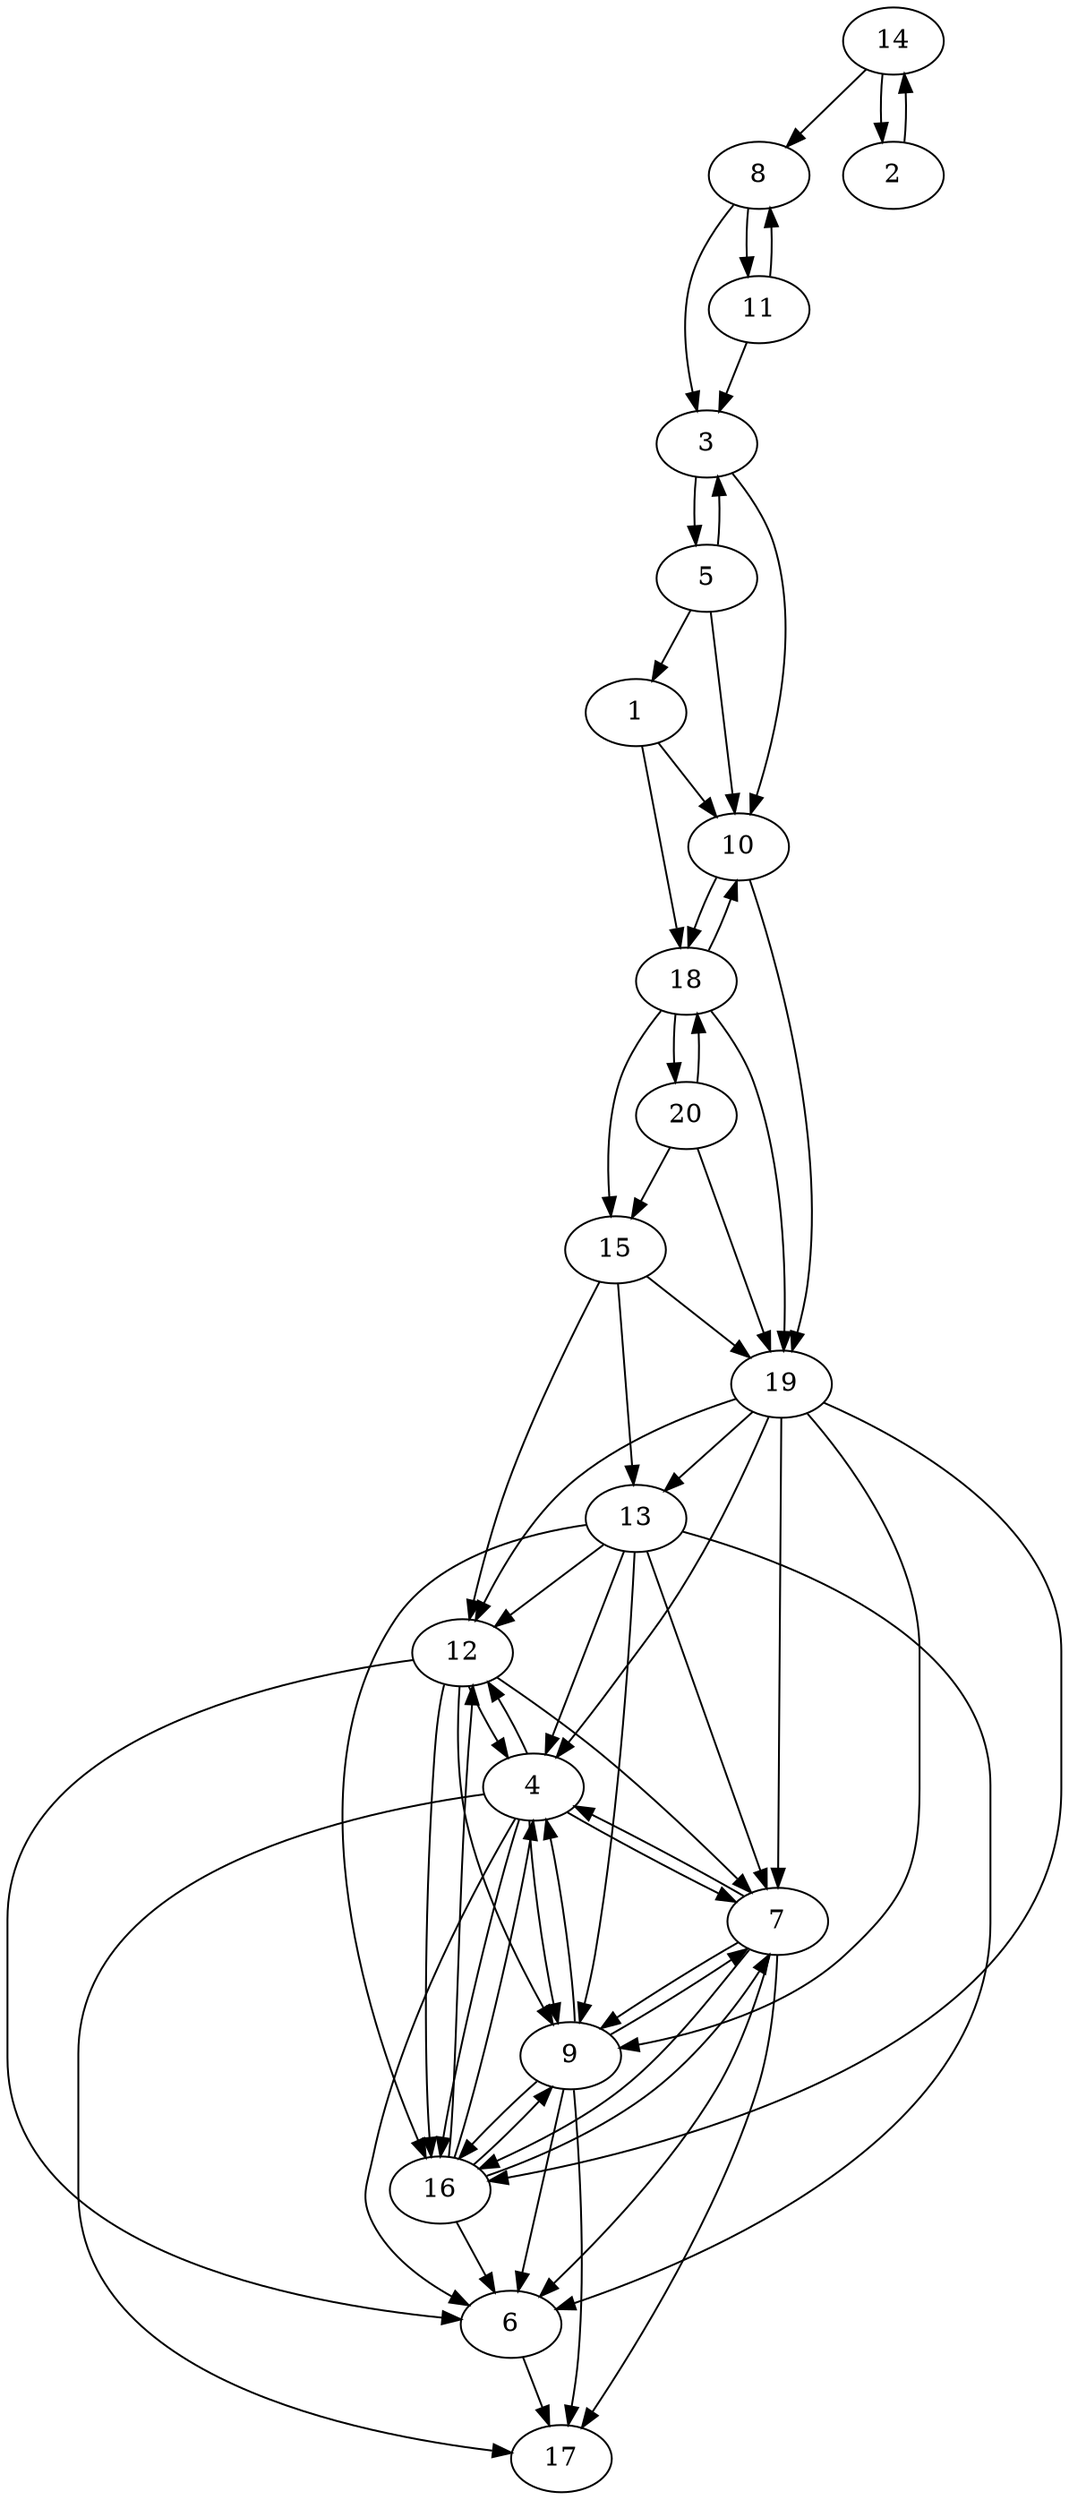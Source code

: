digraph G {
1 -> 10;
1 -> 18;
2 -> 14;
3 -> 5;
3 -> 10;
4 -> 6;
4 -> 7;
4 -> 9;
4 -> 12;
4 -> 16;
4 -> 17;
5 -> 1;
5 -> 3;
5 -> 10;
6 -> 17;
7 -> 4;
7 -> 6;
7 -> 9;
7 -> 16;
7 -> 17;
8 -> 3;
8 -> 11;
9 -> 4;
9 -> 6;
9 -> 7;
9 -> 16;
9 -> 17;
10 -> 18;
10 -> 19;
11 -> 3;
11 -> 8;
12 -> 4;
12 -> 6;
12 -> 7;
12 -> 9;
12 -> 16;
13 -> 4;
13 -> 6;
13 -> 7;
13 -> 9;
13 -> 12;
13 -> 16;
14 -> 2;
14 -> 8;
15 -> 12;
15 -> 13;
15 -> 19;
16 -> 4;
16 -> 6;
16 -> 7;
16 -> 9;
16 -> 12;
18 -> 10;
18 -> 15;
18 -> 19;
18 -> 20;
19 -> 4;
19 -> 7;
19 -> 9;
19 -> 12;
19 -> 13;
19 -> 16;
20 -> 15;
20 -> 18;
20 -> 19;
}